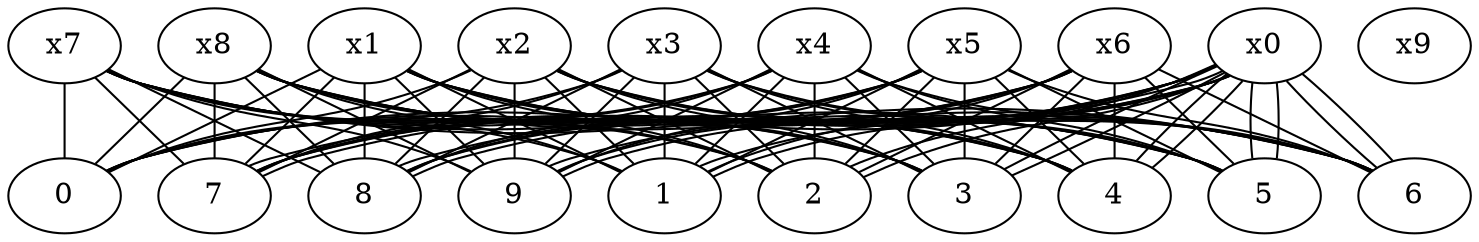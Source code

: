 graph {
    0x0 []
    1x0 []
    2x0 []
    3x0 []
    4x0 []
    5x0 []
    6x0 []
    7x0 []
    8x0 []
    9x0 []
    9x1 []
    9x2 []
    9x3 []
    9x4 []
    9x5 []
    9x6 []
    9x7 []
    9x8 []
    9x9 []
    8x1 []
    8x2 []
    8x3 []
    8x4 []
    8x5 []
    8x6 []
    8x7 []
    8x8 []
    8x9 []
    7x1 []
    7x2 []
    7x3 []
    7x4 []
    7x5 []
    7x6 []
    7x7 []
    7x8 []
    7x9 []
    6x1 []
    6x2 []
    6x3 []
    6x4 []
    6x5 []
    6x6 []
    6x7 []
    6x8 []
    6x9 []
    5x1 []
    5x2 []
    5x3 []
    5x4 []
    5x5 []
    5x6 []
    5x7 []
    5x8 []
    5x9 []
    4x1 []
    4x2 []
    4x3 []
    4x4 []
    4x5 []
    4x6 []
    4x7 []
    4x8 []
    4x9 []
    3x1 []
    3x2 []
    3x3 []
    3x4 []
    3x5 []
    3x6 []
    3x7 []
    3x8 []
    3x9 []
    2x1 []
    2x2 []
    2x3 []
    2x4 []
    2x5 []
    2x6 []
    2x7 []
    2x8 []
    2x9 []
    1x1 []
    1x2 []
    1x3 []
    1x4 []
    1x5 []
    1x6 []
    1x7 []
    1x8 []
    1x9 []
    0x1 []
    0x2 []
    0x3 []
    0x4 []
    0x5 []
    0x6 []
    0x7 []
    0x8 []
    0x9 []
    0x0 -- 1x0
    1x0 -- 2x0
    2x0 -- 3x0
    3x0 -- 4x0
    4x0 -- 5x0
    5x0 -- 6x0
    6x0 -- 7x0
    7x0 -- 8x0
    8x0 -- 9x0
    9x0 -- 9x1
    9x1 -- 9x2
    9x2 -- 9x3
    9x3 -- 9x4
    9x4 -- 9x5
    9x5 -- 9x6
    9x6 -- 9x7
    9x7 -- 9x8
    9x8 -- 9x9
    8x0 -- 8x1
    8x1 -- 8x2
    8x2 -- 8x3
    8x3 -- 8x4
    8x4 -- 8x5
    8x5 -- 8x6
    8x6 -- 8x7
    8x7 -- 8x8
    8x8 -- 8x9
    7x0 -- 7x1
    7x1 -- 7x2
    7x2 -- 7x3
    7x3 -- 7x4
    7x4 -- 7x5
    7x5 -- 7x6
    7x6 -- 7x7
    7x7 -- 7x8
    7x8 -- 7x9
    6x0 -- 6x1
    6x1 -- 6x2
    6x2 -- 6x3
    6x3 -- 6x4
    6x4 -- 6x5
    6x5 -- 6x6
    6x6 -- 6x7
    6x7 -- 6x8
    6x8 -- 6x9
    5x0 -- 5x1
    5x1 -- 5x2
    5x2 -- 5x3
    5x3 -- 5x4
    5x4 -- 5x5
    5x5 -- 5x6
    5x6 -- 5x7
    5x7 -- 5x8
    5x8 -- 5x9
    4x0 -- 4x1
    4x1 -- 4x2
    4x2 -- 4x3
    4x3 -- 4x4
    4x4 -- 4x5
    4x5 -- 4x6
    4x6 -- 4x7
    4x7 -- 4x8
    4x8 -- 4x9
    3x0 -- 3x1
    3x1 -- 3x2
    3x2 -- 3x3
    3x3 -- 3x4
    3x4 -- 3x5
    3x5 -- 3x6
    3x6 -- 3x7
    3x7 -- 3x8
    3x8 -- 3x9
    2x0 -- 2x1
    2x1 -- 2x2
    2x2 -- 2x3
    2x3 -- 2x4
    2x4 -- 2x5
    2x5 -- 2x6
    2x6 -- 2x7
    2x7 -- 2x8
    2x8 -- 2x9
    1x0 -- 1x1
    1x1 -- 1x2
    1x2 -- 1x3
    1x3 -- 1x4
    1x4 -- 1x5
    1x5 -- 1x6
    1x6 -- 1x7
    1x7 -- 1x8
    1x8 -- 1x9
    0x0 -- 0x1
    0x1 -- 0x2
    0x2 -- 0x3
    0x3 -- 0x4
    0x4 -- 0x5
    0x5 -- 0x6
    0x6 -- 0x7
    0x7 -- 0x8
    0x8 -- 0x9
}
